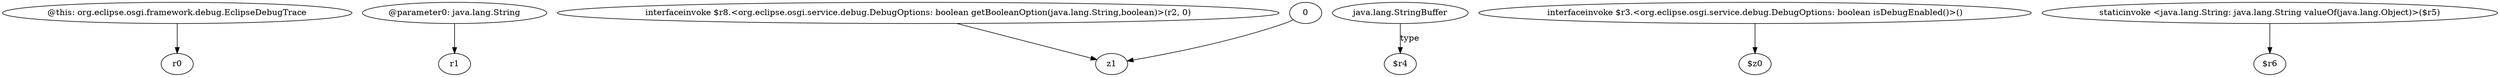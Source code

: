 digraph g {
0[label="@this: org.eclipse.osgi.framework.debug.EclipseDebugTrace"]
1[label="r0"]
0->1[label=""]
2[label="@parameter0: java.lang.String"]
3[label="r1"]
2->3[label=""]
4[label="interfaceinvoke $r8.<org.eclipse.osgi.service.debug.DebugOptions: boolean getBooleanOption(java.lang.String,boolean)>(r2, 0)"]
5[label="z1"]
4->5[label=""]
6[label="java.lang.StringBuffer"]
7[label="$r4"]
6->7[label="type"]
8[label="0"]
8->5[label=""]
9[label="interfaceinvoke $r3.<org.eclipse.osgi.service.debug.DebugOptions: boolean isDebugEnabled()>()"]
10[label="$z0"]
9->10[label=""]
11[label="staticinvoke <java.lang.String: java.lang.String valueOf(java.lang.Object)>($r5)"]
12[label="$r6"]
11->12[label=""]
}